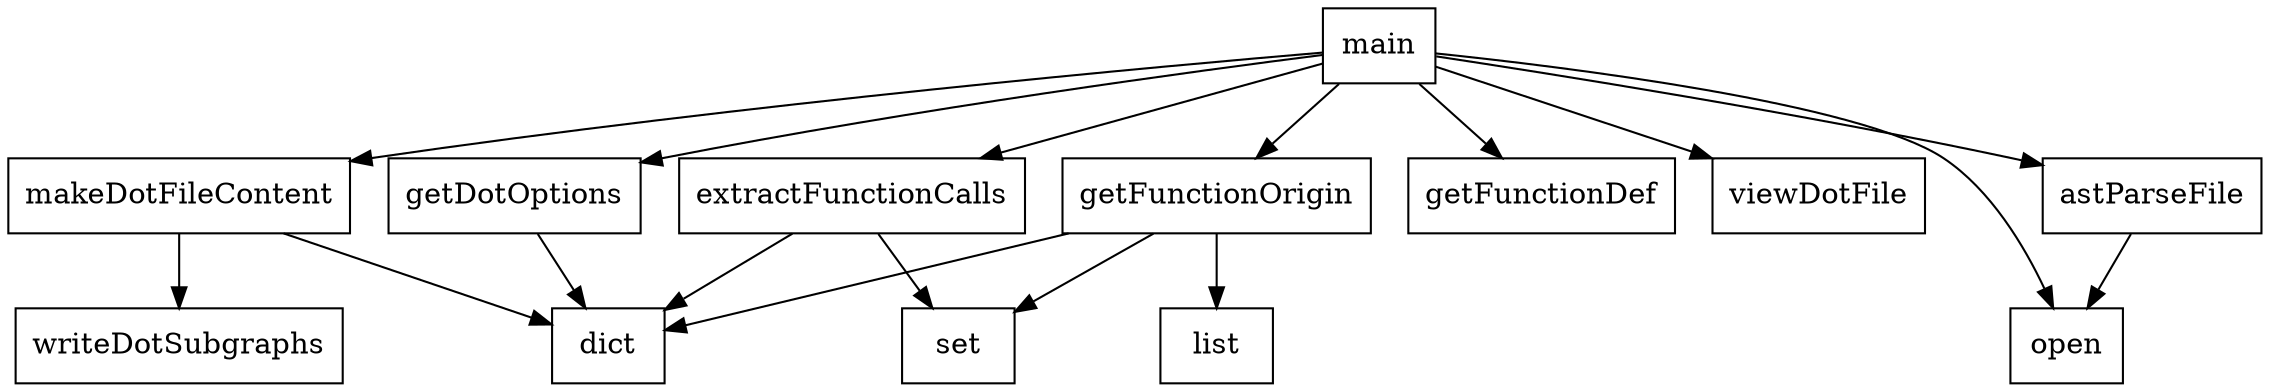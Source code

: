 digraph G {
node[shape=box];
getDotOptions -> dict;
main -> getDotOptions;
main -> makeDotFileContent;
main -> getFunctionOrigin;
main -> getFunctionDef;
main -> viewDotFile;
main -> astParseFile;
main -> open;
main -> extractFunctionCalls;
makeDotFileContent -> dict;
makeDotFileContent -> writeDotSubgraphs;
astParseFile -> open;
getFunctionOrigin -> list;
getFunctionOrigin -> set;
getFunctionOrigin -> dict;
extractFunctionCalls -> set;
extractFunctionCalls -> dict;
}

